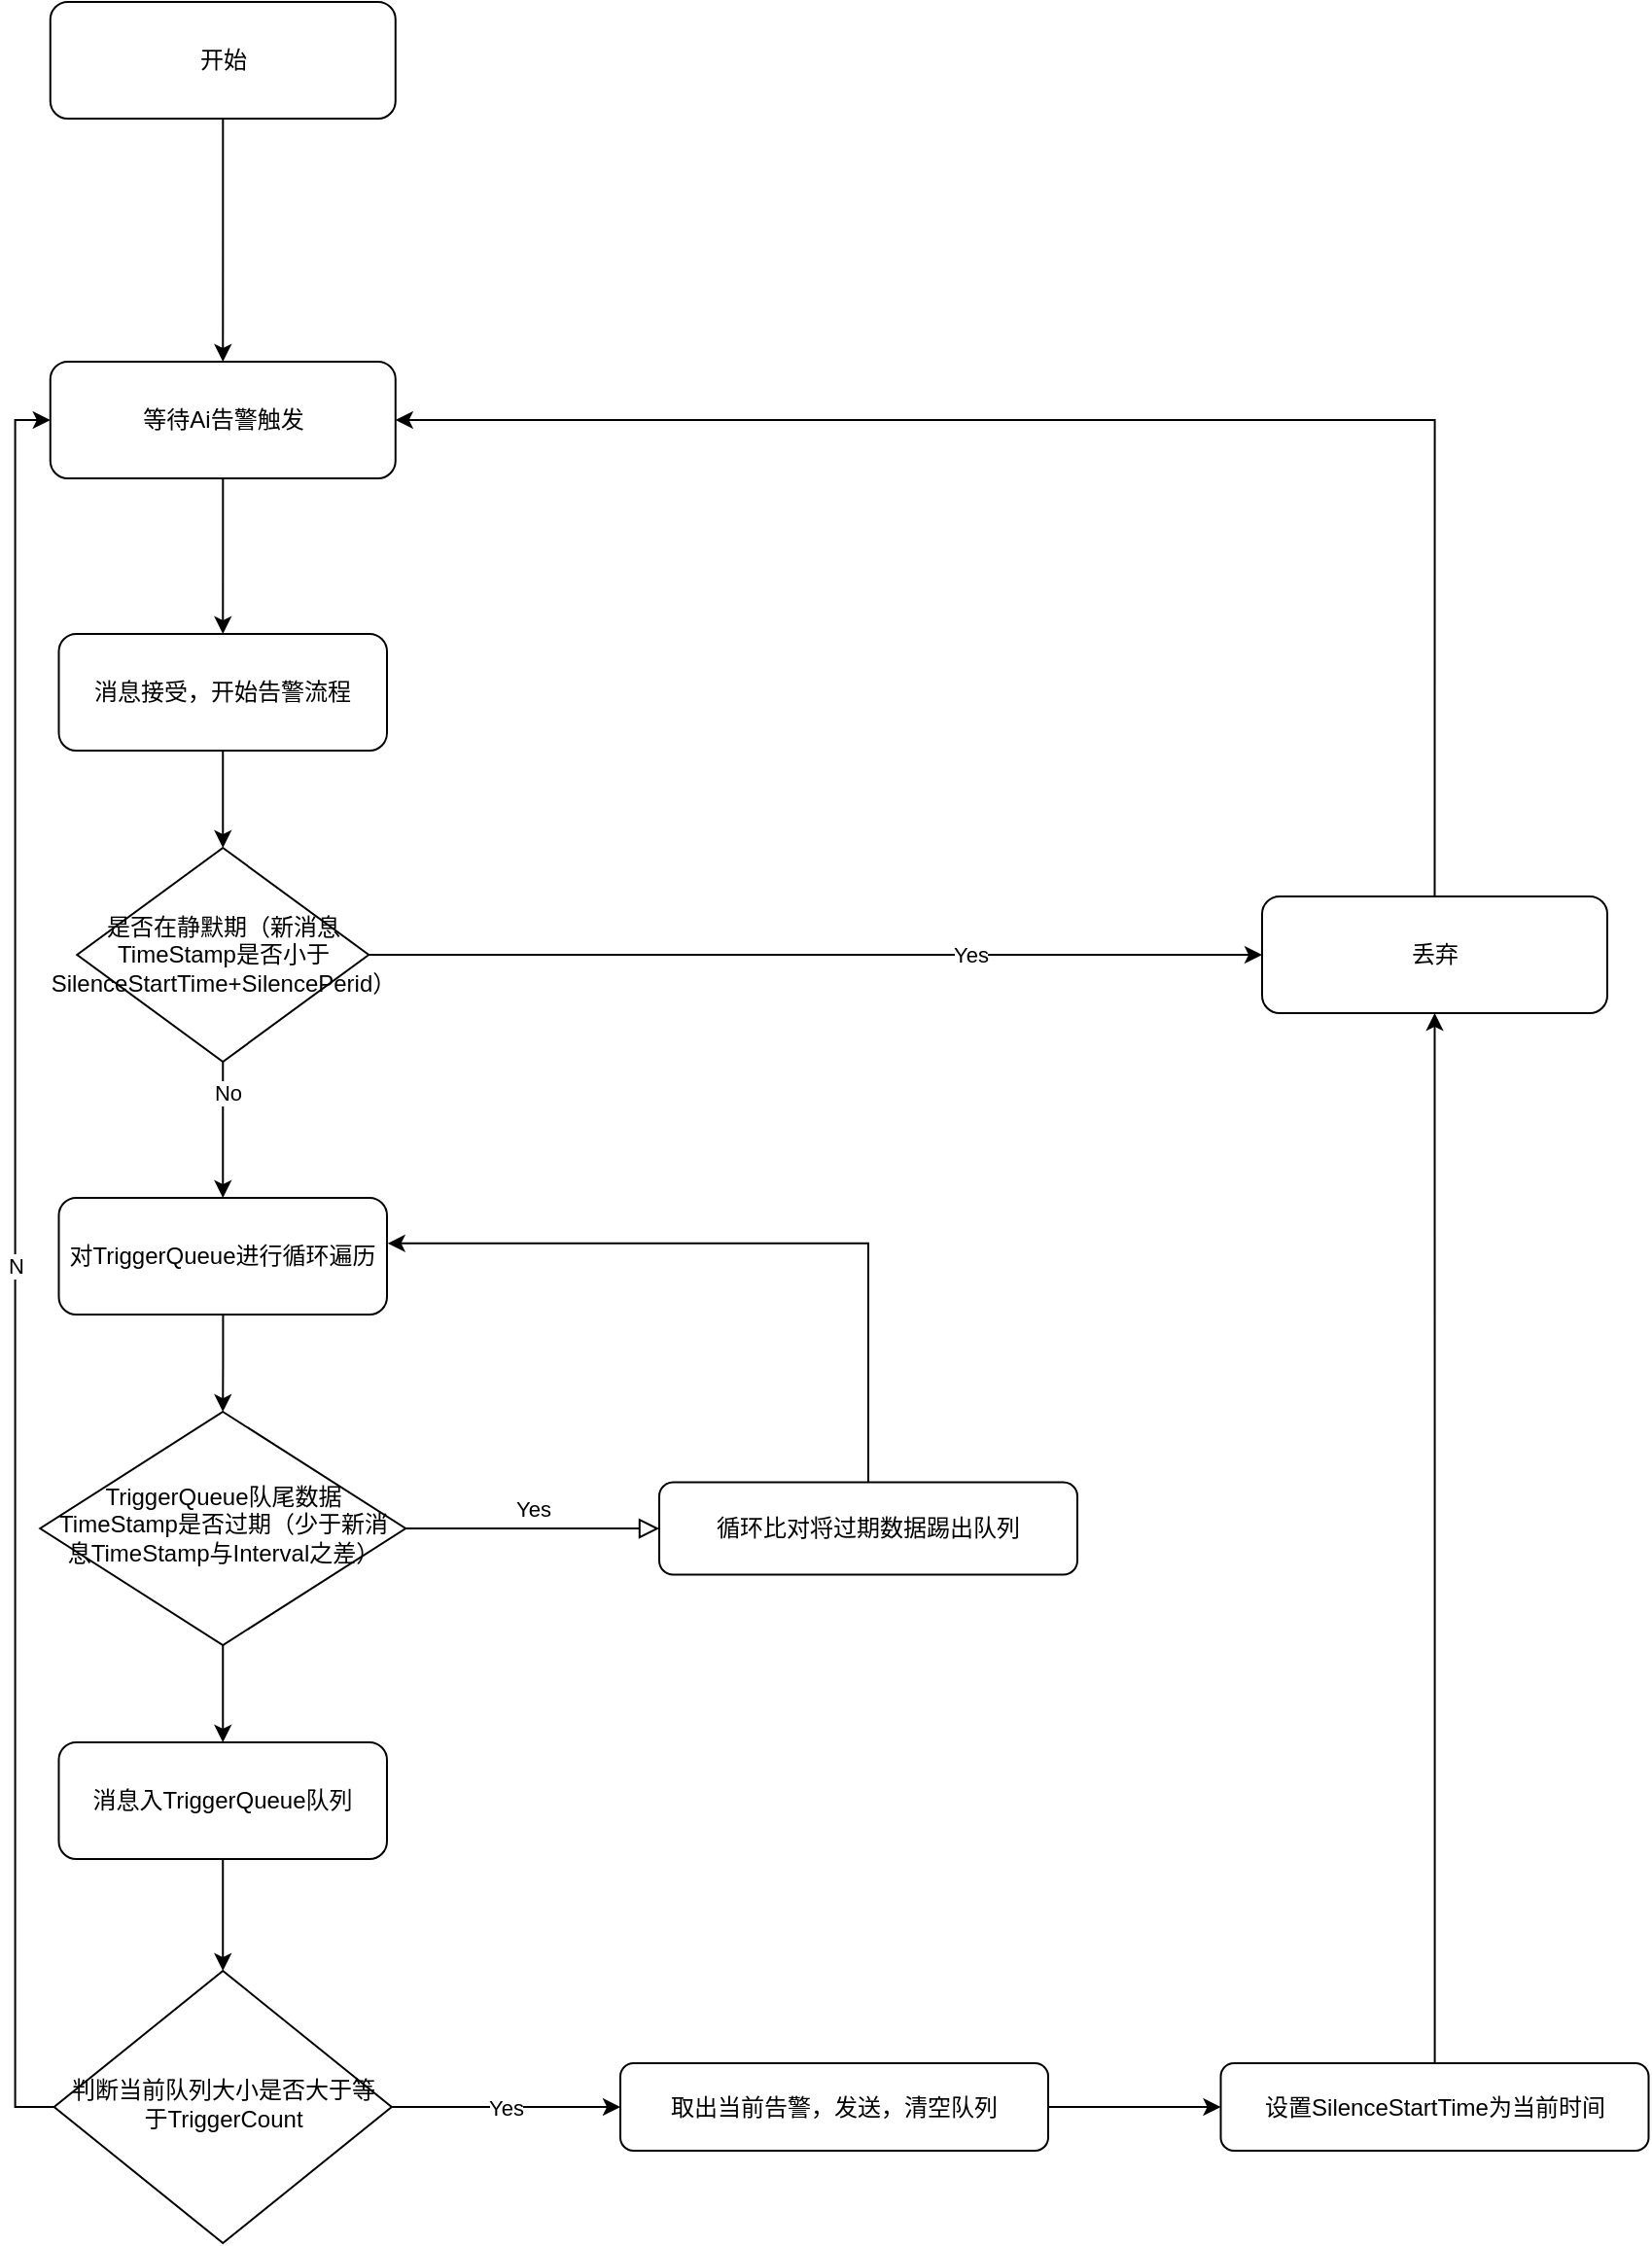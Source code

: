 <mxfile version="20.2.2" type="github">
  <diagram id="C5RBs43oDa-KdzZeNtuy" name="Page-1">
    <mxGraphModel dx="1569" dy="690" grid="1" gridSize="10" guides="1" tooltips="1" connect="1" arrows="1" fold="1" page="1" pageScale="1" pageWidth="827" pageHeight="1169" math="0" shadow="0">
      <root>
        <mxCell id="WIyWlLk6GJQsqaUBKTNV-0" />
        <mxCell id="WIyWlLk6GJQsqaUBKTNV-1" parent="WIyWlLk6GJQsqaUBKTNV-0" />
        <mxCell id="tcdKh1p3hp75G6Ca1rsy-48" style="edgeStyle=orthogonalEdgeStyle;rounded=0;orthogonalLoop=1;jettySize=auto;html=1;exitX=0.5;exitY=1;exitDx=0;exitDy=0;entryX=0.5;entryY=0;entryDx=0;entryDy=0;" edge="1" parent="WIyWlLk6GJQsqaUBKTNV-1" source="WIyWlLk6GJQsqaUBKTNV-3" target="tcdKh1p3hp75G6Ca1rsy-30">
          <mxGeometry relative="1" as="geometry" />
        </mxCell>
        <mxCell id="WIyWlLk6GJQsqaUBKTNV-3" value="消息接受，开始告警流程" style="rounded=1;whiteSpace=wrap;html=1;fontSize=12;glass=0;strokeWidth=1;shadow=0;" parent="WIyWlLk6GJQsqaUBKTNV-1" vertex="1">
          <mxGeometry x="201.25" y="520" width="168.75" height="60" as="geometry" />
        </mxCell>
        <mxCell id="WIyWlLk6GJQsqaUBKTNV-9" value="Yes" style="edgeStyle=orthogonalEdgeStyle;rounded=0;html=1;jettySize=auto;orthogonalLoop=1;fontSize=11;endArrow=block;endFill=0;endSize=8;strokeWidth=1;shadow=0;labelBackgroundColor=none;" parent="WIyWlLk6GJQsqaUBKTNV-1" source="WIyWlLk6GJQsqaUBKTNV-10" target="WIyWlLk6GJQsqaUBKTNV-12" edge="1">
          <mxGeometry y="10" relative="1" as="geometry">
            <mxPoint as="offset" />
          </mxGeometry>
        </mxCell>
        <mxCell id="tcdKh1p3hp75G6Ca1rsy-8" style="edgeStyle=orthogonalEdgeStyle;rounded=0;orthogonalLoop=1;jettySize=auto;html=1;exitX=0.5;exitY=1;exitDx=0;exitDy=0;entryX=0.5;entryY=0;entryDx=0;entryDy=0;" edge="1" parent="WIyWlLk6GJQsqaUBKTNV-1" source="WIyWlLk6GJQsqaUBKTNV-10" target="tcdKh1p3hp75G6Ca1rsy-7">
          <mxGeometry relative="1" as="geometry" />
        </mxCell>
        <mxCell id="WIyWlLk6GJQsqaUBKTNV-10" value="TriggerQueue队尾数据TimeStamp是否过期（少于新消息TimeStamp与Interval之差）" style="rhombus;whiteSpace=wrap;html=1;shadow=0;fontFamily=Helvetica;fontSize=12;align=center;strokeWidth=1;spacing=6;spacingTop=-4;" parent="WIyWlLk6GJQsqaUBKTNV-1" vertex="1">
          <mxGeometry x="191.64" y="920" width="187.97" height="120" as="geometry" />
        </mxCell>
        <mxCell id="tcdKh1p3hp75G6Ca1rsy-54" style="edgeStyle=orthogonalEdgeStyle;rounded=0;orthogonalLoop=1;jettySize=auto;html=1;exitX=0.5;exitY=0;exitDx=0;exitDy=0;entryX=1.002;entryY=0.39;entryDx=0;entryDy=0;entryPerimeter=0;" edge="1" parent="WIyWlLk6GJQsqaUBKTNV-1" source="WIyWlLk6GJQsqaUBKTNV-12" target="tcdKh1p3hp75G6Ca1rsy-1">
          <mxGeometry relative="1" as="geometry" />
        </mxCell>
        <mxCell id="WIyWlLk6GJQsqaUBKTNV-12" value="循环比对将过期数据踢出队列" style="rounded=1;whiteSpace=wrap;html=1;fontSize=12;glass=0;strokeWidth=1;shadow=0;" parent="WIyWlLk6GJQsqaUBKTNV-1" vertex="1">
          <mxGeometry x="510" y="956.25" width="215" height="47.5" as="geometry" />
        </mxCell>
        <mxCell id="tcdKh1p3hp75G6Ca1rsy-19" style="edgeStyle=orthogonalEdgeStyle;rounded=0;orthogonalLoop=1;jettySize=auto;html=1;entryX=0.5;entryY=0;entryDx=0;entryDy=0;" edge="1" parent="WIyWlLk6GJQsqaUBKTNV-1" source="osZIu8LNNBdTm6sh3ppt-6" target="WIyWlLk6GJQsqaUBKTNV-3">
          <mxGeometry relative="1" as="geometry" />
        </mxCell>
        <mxCell id="osZIu8LNNBdTm6sh3ppt-6" value="等待Ai告警触发" style="rounded=1;whiteSpace=wrap;html=1;fontSize=12;glass=0;strokeWidth=1;shadow=0;" parent="WIyWlLk6GJQsqaUBKTNV-1" vertex="1">
          <mxGeometry x="196.88" y="380" width="177.5" height="60" as="geometry" />
        </mxCell>
        <mxCell id="osZIu8LNNBdTm6sh3ppt-19" value="Yes" style="edgeStyle=orthogonalEdgeStyle;rounded=0;orthogonalLoop=1;jettySize=auto;html=1;exitX=1;exitY=0.5;exitDx=0;exitDy=0;entryX=0;entryY=0.5;entryDx=0;entryDy=0;" parent="WIyWlLk6GJQsqaUBKTNV-1" source="osZIu8LNNBdTm6sh3ppt-10" target="osZIu8LNNBdTm6sh3ppt-16" edge="1">
          <mxGeometry relative="1" as="geometry" />
        </mxCell>
        <mxCell id="osZIu8LNNBdTm6sh3ppt-22" value="N" style="edgeStyle=orthogonalEdgeStyle;rounded=0;orthogonalLoop=1;jettySize=auto;html=1;exitX=0;exitY=0.5;exitDx=0;exitDy=0;entryX=0;entryY=0.5;entryDx=0;entryDy=0;" parent="WIyWlLk6GJQsqaUBKTNV-1" source="osZIu8LNNBdTm6sh3ppt-10" target="osZIu8LNNBdTm6sh3ppt-6" edge="1">
          <mxGeometry relative="1" as="geometry" />
        </mxCell>
        <mxCell id="osZIu8LNNBdTm6sh3ppt-10" value="&lt;span style=&quot;&quot;&gt;判断当前队列大小是否大于等于TriggerCount&lt;/span&gt;" style="rhombus;whiteSpace=wrap;html=1;shadow=0;fontFamily=Helvetica;fontSize=12;align=center;strokeWidth=1;spacing=6;spacingTop=-4;" parent="WIyWlLk6GJQsqaUBKTNV-1" vertex="1">
          <mxGeometry x="198.83" y="1207.5" width="173.58" height="140" as="geometry" />
        </mxCell>
        <mxCell id="tcdKh1p3hp75G6Ca1rsy-11" style="edgeStyle=orthogonalEdgeStyle;rounded=0;orthogonalLoop=1;jettySize=auto;html=1;exitX=1;exitY=0.5;exitDx=0;exitDy=0;" edge="1" parent="WIyWlLk6GJQsqaUBKTNV-1" source="osZIu8LNNBdTm6sh3ppt-16" target="tcdKh1p3hp75G6Ca1rsy-10">
          <mxGeometry relative="1" as="geometry" />
        </mxCell>
        <mxCell id="osZIu8LNNBdTm6sh3ppt-16" value="取出当前告警，发送，清空队列" style="rounded=1;whiteSpace=wrap;html=1;fontSize=12;glass=0;strokeWidth=1;shadow=0;" parent="WIyWlLk6GJQsqaUBKTNV-1" vertex="1">
          <mxGeometry x="490" y="1255" width="220" height="45" as="geometry" />
        </mxCell>
        <mxCell id="osZIu8LNNBdTm6sh3ppt-36" style="edgeStyle=orthogonalEdgeStyle;rounded=0;orthogonalLoop=1;jettySize=auto;html=1;entryX=0.5;entryY=0;entryDx=0;entryDy=0;" parent="WIyWlLk6GJQsqaUBKTNV-1" source="osZIu8LNNBdTm6sh3ppt-35" target="osZIu8LNNBdTm6sh3ppt-6" edge="1">
          <mxGeometry relative="1" as="geometry" />
        </mxCell>
        <mxCell id="osZIu8LNNBdTm6sh3ppt-35" value="开始" style="rounded=1;whiteSpace=wrap;html=1;fontSize=12;glass=0;strokeWidth=1;shadow=0;" parent="WIyWlLk6GJQsqaUBKTNV-1" vertex="1">
          <mxGeometry x="196.88" y="195" width="177.5" height="60" as="geometry" />
        </mxCell>
        <mxCell id="tcdKh1p3hp75G6Ca1rsy-4" style="edgeStyle=orthogonalEdgeStyle;rounded=0;orthogonalLoop=1;jettySize=auto;html=1;" edge="1" parent="WIyWlLk6GJQsqaUBKTNV-1" source="tcdKh1p3hp75G6Ca1rsy-1" target="WIyWlLk6GJQsqaUBKTNV-10">
          <mxGeometry relative="1" as="geometry" />
        </mxCell>
        <mxCell id="tcdKh1p3hp75G6Ca1rsy-1" value="对TriggerQueue进行循环遍历" style="rounded=1;whiteSpace=wrap;html=1;fontSize=12;glass=0;strokeWidth=1;shadow=0;" vertex="1" parent="WIyWlLk6GJQsqaUBKTNV-1">
          <mxGeometry x="201.25" y="810" width="168.75" height="60" as="geometry" />
        </mxCell>
        <mxCell id="tcdKh1p3hp75G6Ca1rsy-9" style="edgeStyle=orthogonalEdgeStyle;rounded=0;orthogonalLoop=1;jettySize=auto;html=1;exitX=0.5;exitY=1;exitDx=0;exitDy=0;entryX=0.5;entryY=0;entryDx=0;entryDy=0;" edge="1" parent="WIyWlLk6GJQsqaUBKTNV-1" source="tcdKh1p3hp75G6Ca1rsy-7" target="osZIu8LNNBdTm6sh3ppt-10">
          <mxGeometry relative="1" as="geometry" />
        </mxCell>
        <mxCell id="tcdKh1p3hp75G6Ca1rsy-7" value="消息入TriggerQueue队列" style="rounded=1;whiteSpace=wrap;html=1;fontSize=12;glass=0;strokeWidth=1;shadow=0;" vertex="1" parent="WIyWlLk6GJQsqaUBKTNV-1">
          <mxGeometry x="201.24" y="1090" width="168.75" height="60" as="geometry" />
        </mxCell>
        <mxCell id="tcdKh1p3hp75G6Ca1rsy-40" style="edgeStyle=orthogonalEdgeStyle;rounded=0;orthogonalLoop=1;jettySize=auto;html=1;" edge="1" parent="WIyWlLk6GJQsqaUBKTNV-1" source="tcdKh1p3hp75G6Ca1rsy-10" target="tcdKh1p3hp75G6Ca1rsy-35">
          <mxGeometry relative="1" as="geometry" />
        </mxCell>
        <mxCell id="tcdKh1p3hp75G6Ca1rsy-10" value="设置SilenceStartTime为当前时间" style="rounded=1;whiteSpace=wrap;html=1;fontSize=12;glass=0;strokeWidth=1;shadow=0;" vertex="1" parent="WIyWlLk6GJQsqaUBKTNV-1">
          <mxGeometry x="798.75" y="1255" width="220" height="45" as="geometry" />
        </mxCell>
        <mxCell id="tcdKh1p3hp75G6Ca1rsy-15" style="edgeStyle=orthogonalEdgeStyle;rounded=0;orthogonalLoop=1;jettySize=auto;html=1;exitX=0.5;exitY=1;exitDx=0;exitDy=0;" edge="1" parent="WIyWlLk6GJQsqaUBKTNV-1">
          <mxGeometry relative="1" as="geometry">
            <mxPoint x="575" y="250" as="sourcePoint" />
            <mxPoint x="575" y="250" as="targetPoint" />
          </mxGeometry>
        </mxCell>
        <mxCell id="tcdKh1p3hp75G6Ca1rsy-33" style="edgeStyle=orthogonalEdgeStyle;rounded=0;orthogonalLoop=1;jettySize=auto;html=1;exitX=0.5;exitY=1;exitDx=0;exitDy=0;entryX=0.5;entryY=0;entryDx=0;entryDy=0;" edge="1" parent="WIyWlLk6GJQsqaUBKTNV-1" source="tcdKh1p3hp75G6Ca1rsy-30" target="tcdKh1p3hp75G6Ca1rsy-1">
          <mxGeometry relative="1" as="geometry" />
        </mxCell>
        <mxCell id="tcdKh1p3hp75G6Ca1rsy-34" value="No" style="edgeLabel;html=1;align=center;verticalAlign=middle;resizable=0;points=[];" vertex="1" connectable="0" parent="tcdKh1p3hp75G6Ca1rsy-33">
          <mxGeometry x="-0.538" y="2" relative="1" as="geometry">
            <mxPoint as="offset" />
          </mxGeometry>
        </mxCell>
        <mxCell id="tcdKh1p3hp75G6Ca1rsy-51" style="edgeStyle=orthogonalEdgeStyle;rounded=0;orthogonalLoop=1;jettySize=auto;html=1;exitX=1;exitY=0.5;exitDx=0;exitDy=0;entryX=0;entryY=0.5;entryDx=0;entryDy=0;" edge="1" parent="WIyWlLk6GJQsqaUBKTNV-1" source="tcdKh1p3hp75G6Ca1rsy-30" target="tcdKh1p3hp75G6Ca1rsy-35">
          <mxGeometry relative="1" as="geometry" />
        </mxCell>
        <mxCell id="tcdKh1p3hp75G6Ca1rsy-52" value="Yes" style="edgeLabel;html=1;align=center;verticalAlign=middle;resizable=0;points=[];" vertex="1" connectable="0" parent="tcdKh1p3hp75G6Ca1rsy-51">
          <mxGeometry x="0.346" relative="1" as="geometry">
            <mxPoint as="offset" />
          </mxGeometry>
        </mxCell>
        <mxCell id="tcdKh1p3hp75G6Ca1rsy-30" value="是否在静默期（新消息TimeStamp是否小于SilenceStartTime+SilencePerid）" style="rhombus;whiteSpace=wrap;html=1;" vertex="1" parent="WIyWlLk6GJQsqaUBKTNV-1">
          <mxGeometry x="210.63" y="630" width="150" height="110" as="geometry" />
        </mxCell>
        <mxCell id="tcdKh1p3hp75G6Ca1rsy-50" style="edgeStyle=orthogonalEdgeStyle;rounded=0;orthogonalLoop=1;jettySize=auto;html=1;exitX=0.5;exitY=0;exitDx=0;exitDy=0;entryX=1;entryY=0.5;entryDx=0;entryDy=0;" edge="1" parent="WIyWlLk6GJQsqaUBKTNV-1" source="tcdKh1p3hp75G6Ca1rsy-35" target="osZIu8LNNBdTm6sh3ppt-6">
          <mxGeometry relative="1" as="geometry" />
        </mxCell>
        <mxCell id="tcdKh1p3hp75G6Ca1rsy-35" value="丢弃" style="rounded=1;whiteSpace=wrap;html=1;fontSize=12;glass=0;strokeWidth=1;shadow=0;" vertex="1" parent="WIyWlLk6GJQsqaUBKTNV-1">
          <mxGeometry x="820" y="655" width="177.5" height="60" as="geometry" />
        </mxCell>
      </root>
    </mxGraphModel>
  </diagram>
</mxfile>
